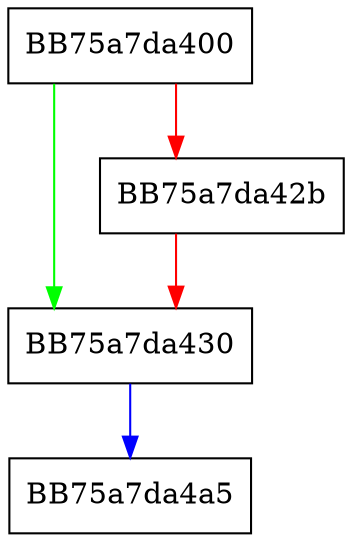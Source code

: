 digraph DfspMount {
  node [shape="box"];
  graph [splines=ortho];
  BB75a7da400 -> BB75a7da430 [color="green"];
  BB75a7da400 -> BB75a7da42b [color="red"];
  BB75a7da42b -> BB75a7da430 [color="red"];
  BB75a7da430 -> BB75a7da4a5 [color="blue"];
}